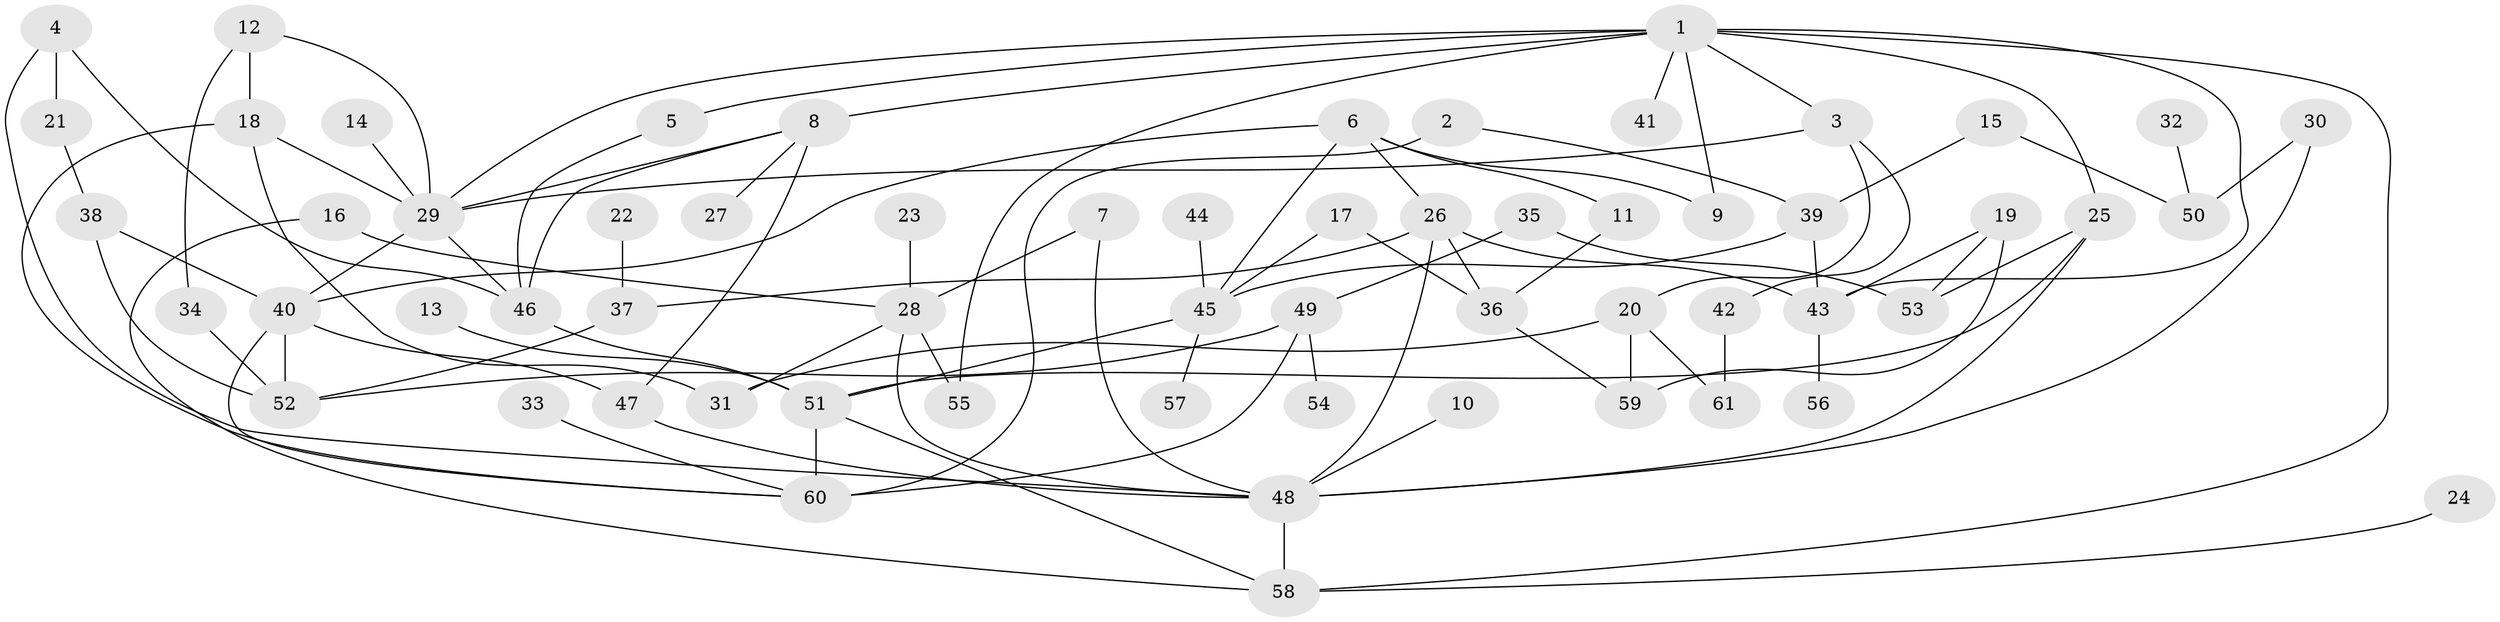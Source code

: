 // original degree distribution, {8: 0.024793388429752067, 5: 0.03305785123966942, 2: 0.256198347107438, 3: 0.24793388429752067, 1: 0.2727272727272727, 4: 0.1322314049586777, 6: 0.024793388429752067, 7: 0.008264462809917356}
// Generated by graph-tools (version 1.1) at 2025/25/03/09/25 03:25:33]
// undirected, 61 vertices, 97 edges
graph export_dot {
graph [start="1"]
  node [color=gray90,style=filled];
  1;
  2;
  3;
  4;
  5;
  6;
  7;
  8;
  9;
  10;
  11;
  12;
  13;
  14;
  15;
  16;
  17;
  18;
  19;
  20;
  21;
  22;
  23;
  24;
  25;
  26;
  27;
  28;
  29;
  30;
  31;
  32;
  33;
  34;
  35;
  36;
  37;
  38;
  39;
  40;
  41;
  42;
  43;
  44;
  45;
  46;
  47;
  48;
  49;
  50;
  51;
  52;
  53;
  54;
  55;
  56;
  57;
  58;
  59;
  60;
  61;
  1 -- 3 [weight=1.0];
  1 -- 5 [weight=1.0];
  1 -- 8 [weight=1.0];
  1 -- 9 [weight=1.0];
  1 -- 25 [weight=1.0];
  1 -- 29 [weight=1.0];
  1 -- 41 [weight=1.0];
  1 -- 43 [weight=1.0];
  1 -- 55 [weight=1.0];
  1 -- 58 [weight=1.0];
  2 -- 39 [weight=1.0];
  2 -- 60 [weight=2.0];
  3 -- 20 [weight=1.0];
  3 -- 29 [weight=1.0];
  3 -- 42 [weight=1.0];
  4 -- 21 [weight=1.0];
  4 -- 46 [weight=1.0];
  4 -- 48 [weight=1.0];
  5 -- 46 [weight=1.0];
  6 -- 9 [weight=1.0];
  6 -- 11 [weight=1.0];
  6 -- 26 [weight=1.0];
  6 -- 40 [weight=1.0];
  6 -- 45 [weight=1.0];
  7 -- 28 [weight=1.0];
  7 -- 48 [weight=1.0];
  8 -- 27 [weight=1.0];
  8 -- 29 [weight=1.0];
  8 -- 46 [weight=1.0];
  8 -- 47 [weight=2.0];
  10 -- 48 [weight=1.0];
  11 -- 36 [weight=1.0];
  12 -- 18 [weight=1.0];
  12 -- 29 [weight=1.0];
  12 -- 34 [weight=1.0];
  13 -- 51 [weight=1.0];
  14 -- 29 [weight=1.0];
  15 -- 39 [weight=1.0];
  15 -- 50 [weight=1.0];
  16 -- 28 [weight=1.0];
  16 -- 58 [weight=1.0];
  17 -- 36 [weight=1.0];
  17 -- 45 [weight=1.0];
  18 -- 29 [weight=1.0];
  18 -- 31 [weight=1.0];
  18 -- 60 [weight=1.0];
  19 -- 43 [weight=1.0];
  19 -- 53 [weight=1.0];
  19 -- 59 [weight=1.0];
  20 -- 31 [weight=1.0];
  20 -- 59 [weight=1.0];
  20 -- 61 [weight=1.0];
  21 -- 38 [weight=1.0];
  22 -- 37 [weight=1.0];
  23 -- 28 [weight=1.0];
  24 -- 58 [weight=1.0];
  25 -- 48 [weight=1.0];
  25 -- 51 [weight=1.0];
  25 -- 53 [weight=1.0];
  26 -- 36 [weight=1.0];
  26 -- 37 [weight=1.0];
  26 -- 43 [weight=1.0];
  26 -- 48 [weight=1.0];
  28 -- 31 [weight=1.0];
  28 -- 48 [weight=1.0];
  28 -- 55 [weight=1.0];
  29 -- 40 [weight=1.0];
  29 -- 46 [weight=1.0];
  30 -- 48 [weight=1.0];
  30 -- 50 [weight=1.0];
  32 -- 50 [weight=1.0];
  33 -- 60 [weight=1.0];
  34 -- 52 [weight=1.0];
  35 -- 49 [weight=1.0];
  35 -- 53 [weight=1.0];
  36 -- 59 [weight=1.0];
  37 -- 52 [weight=1.0];
  38 -- 40 [weight=1.0];
  38 -- 52 [weight=1.0];
  39 -- 43 [weight=1.0];
  39 -- 45 [weight=1.0];
  40 -- 47 [weight=1.0];
  40 -- 52 [weight=1.0];
  40 -- 60 [weight=1.0];
  42 -- 61 [weight=1.0];
  43 -- 56 [weight=1.0];
  44 -- 45 [weight=1.0];
  45 -- 51 [weight=1.0];
  45 -- 57 [weight=1.0];
  46 -- 51 [weight=1.0];
  47 -- 48 [weight=1.0];
  48 -- 58 [weight=1.0];
  49 -- 52 [weight=1.0];
  49 -- 54 [weight=1.0];
  49 -- 60 [weight=1.0];
  51 -- 58 [weight=1.0];
  51 -- 60 [weight=1.0];
}
